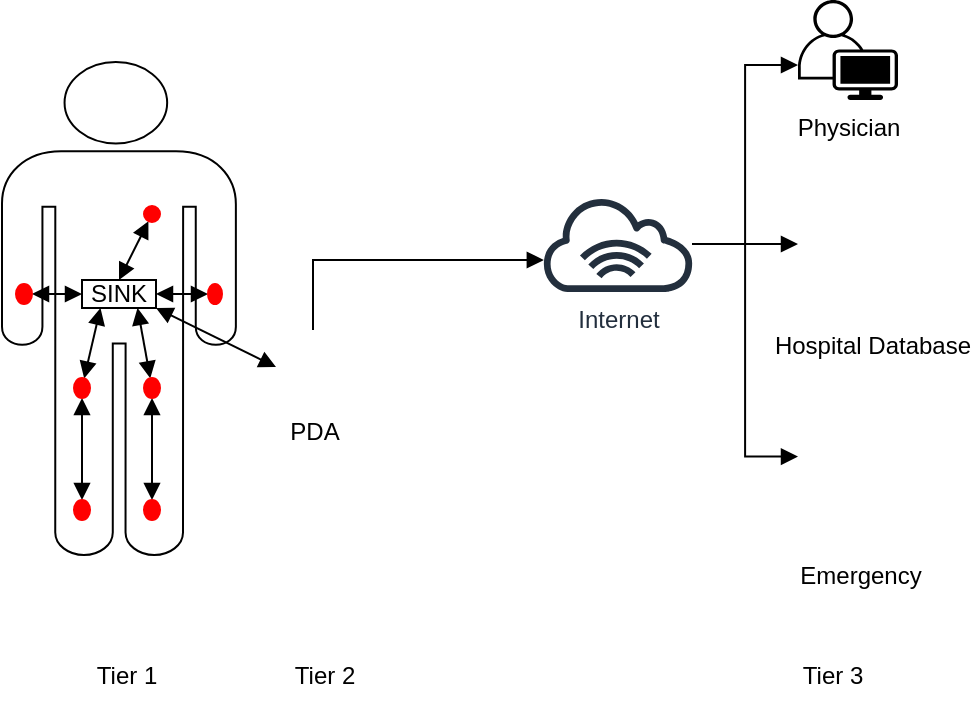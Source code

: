 <mxfile version="20.6.2" type="github">
  <diagram id="KdkBPKrEq4bngwRAP6pD" name="Page-1">
    <mxGraphModel dx="946" dy="614" grid="0" gridSize="10" guides="1" tooltips="1" connect="1" arrows="1" fold="1" page="1" pageScale="1" pageWidth="827" pageHeight="1169" math="0" shadow="0">
      <root>
        <mxCell id="0" />
        <mxCell id="1" parent="0" />
        <mxCell id="K7mLLM8VNK1RUqNP_vN0-10" value="Physician" style="points=[[0.35,0,0],[0.98,0.51,0],[1,0.71,0],[0.67,1,0],[0,0.795,0],[0,0.65,0]];verticalLabelPosition=bottom;sketch=0;html=1;verticalAlign=top;aspect=fixed;align=center;pointerEvents=1;shape=mxgraph.cisco19.user;fillColor=#000000;strokeColor=none;" parent="1" vertex="1">
          <mxGeometry x="628" y="74" width="50" height="50" as="geometry" />
        </mxCell>
        <mxCell id="K7mLLM8VNK1RUqNP_vN0-57" value="" style="shape=mxgraph.signs.people.man_1;html=1;pointerEvents=1;fillColor=#FFFFFF;strokeColor=default;verticalLabelPosition=bottom;verticalAlign=top;align=center;strokeWidth=1;fillStyle=solid;perimeterSpacing=4;" parent="1" vertex="1">
          <mxGeometry x="230" y="105" width="117" height="246.5" as="geometry" />
        </mxCell>
        <mxCell id="K7mLLM8VNK1RUqNP_vN0-67" style="edgeStyle=none;rounded=0;orthogonalLoop=1;jettySize=auto;html=1;startArrow=block;startFill=1;endArrow=block;endFill=1;entryX=0.5;entryY=1;entryDx=0;entryDy=0;" parent="1" source="K7mLLM8VNK1RUqNP_vN0-43" target="K7mLLM8VNK1RUqNP_vN0-60" edge="1">
          <mxGeometry relative="1" as="geometry">
            <mxPoint x="297" y="272" as="targetPoint" />
          </mxGeometry>
        </mxCell>
        <mxCell id="K7mLLM8VNK1RUqNP_vN0-43" value="" style="ellipse;fillColor=strokeColor;strokeColor=#FF0000;" parent="1" vertex="1">
          <mxGeometry x="301" y="324" width="8" height="10" as="geometry" />
        </mxCell>
        <mxCell id="K7mLLM8VNK1RUqNP_vN0-68" style="edgeStyle=none;rounded=0;orthogonalLoop=1;jettySize=auto;html=1;entryX=0.5;entryY=1;entryDx=0;entryDy=0;startArrow=block;startFill=1;endArrow=block;endFill=1;" parent="1" source="K7mLLM8VNK1RUqNP_vN0-47" target="K7mLLM8VNK1RUqNP_vN0-61" edge="1">
          <mxGeometry relative="1" as="geometry" />
        </mxCell>
        <mxCell id="K7mLLM8VNK1RUqNP_vN0-47" value="" style="ellipse;fillColor=strokeColor;strokeColor=#FF0000;" parent="1" vertex="1">
          <mxGeometry x="266" y="324" width="8" height="10" as="geometry" />
        </mxCell>
        <mxCell id="K7mLLM8VNK1RUqNP_vN0-66" style="edgeStyle=none;rounded=0;orthogonalLoop=1;jettySize=auto;html=1;entryX=0.5;entryY=0;entryDx=0;entryDy=0;startArrow=block;startFill=1;endArrow=block;endFill=1;" parent="1" source="K7mLLM8VNK1RUqNP_vN0-48" target="K7mLLM8VNK1RUqNP_vN0-62" edge="1">
          <mxGeometry relative="1" as="geometry" />
        </mxCell>
        <mxCell id="K7mLLM8VNK1RUqNP_vN0-48" value="" style="ellipse;fillColor=strokeColor;strokeColor=#FF0000;" parent="1" vertex="1">
          <mxGeometry x="301" y="177" width="8" height="8" as="geometry" />
        </mxCell>
        <mxCell id="K7mLLM8VNK1RUqNP_vN0-65" style="edgeStyle=none;rounded=0;orthogonalLoop=1;jettySize=auto;html=1;startArrow=block;startFill=1;endArrow=block;endFill=1;" parent="1" source="K7mLLM8VNK1RUqNP_vN0-49" target="K7mLLM8VNK1RUqNP_vN0-62" edge="1">
          <mxGeometry relative="1" as="geometry" />
        </mxCell>
        <mxCell id="K7mLLM8VNK1RUqNP_vN0-49" value="" style="ellipse;fillColor=strokeColor;strokeColor=#FF0000;" parent="1" vertex="1">
          <mxGeometry x="333" y="216" width="7" height="10" as="geometry" />
        </mxCell>
        <mxCell id="K7mLLM8VNK1RUqNP_vN0-64" style="edgeStyle=none;rounded=0;orthogonalLoop=1;jettySize=auto;html=1;exitX=1;exitY=0.5;exitDx=0;exitDy=0;entryX=0;entryY=0.5;entryDx=0;entryDy=0;startArrow=block;startFill=1;endArrow=block;endFill=1;" parent="1" source="K7mLLM8VNK1RUqNP_vN0-50" target="K7mLLM8VNK1RUqNP_vN0-62" edge="1">
          <mxGeometry relative="1" as="geometry" />
        </mxCell>
        <mxCell id="K7mLLM8VNK1RUqNP_vN0-50" value="" style="ellipse;fillColor=strokeColor;strokeColor=#FF0000;" parent="1" vertex="1">
          <mxGeometry x="237" y="216" width="8" height="10" as="geometry" />
        </mxCell>
        <mxCell id="K7mLLM8VNK1RUqNP_vN0-70" style="edgeStyle=none;rounded=0;orthogonalLoop=1;jettySize=auto;html=1;entryX=0.75;entryY=1;entryDx=0;entryDy=0;startArrow=block;startFill=1;endArrow=block;endFill=1;" parent="1" source="K7mLLM8VNK1RUqNP_vN0-60" target="K7mLLM8VNK1RUqNP_vN0-62" edge="1">
          <mxGeometry relative="1" as="geometry" />
        </mxCell>
        <mxCell id="K7mLLM8VNK1RUqNP_vN0-60" value="" style="ellipse;fillColor=strokeColor;strokeColor=#FF0000;" parent="1" vertex="1">
          <mxGeometry x="301" y="263" width="8" height="10" as="geometry" />
        </mxCell>
        <mxCell id="K7mLLM8VNK1RUqNP_vN0-69" style="edgeStyle=none;rounded=0;orthogonalLoop=1;jettySize=auto;html=1;entryX=0.25;entryY=1;entryDx=0;entryDy=0;startArrow=block;startFill=1;endArrow=block;endFill=1;" parent="1" source="K7mLLM8VNK1RUqNP_vN0-61" target="K7mLLM8VNK1RUqNP_vN0-62" edge="1">
          <mxGeometry relative="1" as="geometry" />
        </mxCell>
        <mxCell id="K7mLLM8VNK1RUqNP_vN0-61" value="" style="ellipse;fillColor=strokeColor;strokeColor=#FF0000;" parent="1" vertex="1">
          <mxGeometry x="266" y="263" width="8" height="10" as="geometry" />
        </mxCell>
        <mxCell id="K7mLLM8VNK1RUqNP_vN0-76" style="rounded=0;orthogonalLoop=1;jettySize=auto;html=1;exitX=1;exitY=1;exitDx=0;exitDy=0;entryX=0;entryY=0.5;entryDx=0;entryDy=0;startArrow=block;startFill=1;endArrow=block;endFill=1;" parent="1" source="K7mLLM8VNK1RUqNP_vN0-62" target="K7mLLM8VNK1RUqNP_vN0-74" edge="1">
          <mxGeometry relative="1" as="geometry" />
        </mxCell>
        <mxCell id="K7mLLM8VNK1RUqNP_vN0-62" value="SINK" style="rounded=0;whiteSpace=wrap;html=1;fillStyle=solid;strokeColor=default;strokeWidth=1;fillColor=#FFFFFF;" parent="1" vertex="1">
          <mxGeometry x="270" y="214" width="37" height="14" as="geometry" />
        </mxCell>
        <mxCell id="K7mLLM8VNK1RUqNP_vN0-82" style="edgeStyle=orthogonalEdgeStyle;rounded=0;orthogonalLoop=1;jettySize=auto;html=1;startArrow=none;startFill=0;endArrow=block;endFill=1;" parent="1" source="K7mLLM8VNK1RUqNP_vN0-74" target="K7mLLM8VNK1RUqNP_vN0-78" edge="1">
          <mxGeometry relative="1" as="geometry">
            <mxPoint x="540" y="244" as="targetPoint" />
            <Array as="points">
              <mxPoint x="386" y="204" />
            </Array>
          </mxGeometry>
        </mxCell>
        <mxCell id="K7mLLM8VNK1RUqNP_vN0-74" value="PDA" style="shape=image;html=1;verticalAlign=top;verticalLabelPosition=bottom;labelBackgroundColor=#ffffff;imageAspect=0;aspect=fixed;image=https://cdn1.iconfinder.com/data/icons/DarkGlass_Reworked/128x128/devices/pda_black.png;fillStyle=solid;strokeColor=default;strokeWidth=1;fillColor=#000000;" parent="1" vertex="1">
          <mxGeometry x="367" y="239" width="37" height="37" as="geometry" />
        </mxCell>
        <mxCell id="K7mLLM8VNK1RUqNP_vN0-83" style="edgeStyle=orthogonalEdgeStyle;rounded=0;orthogonalLoop=1;jettySize=auto;html=1;entryX=0;entryY=0.65;entryDx=0;entryDy=0;entryPerimeter=0;startArrow=none;startFill=0;endArrow=block;endFill=1;" parent="1" source="K7mLLM8VNK1RUqNP_vN0-78" target="K7mLLM8VNK1RUqNP_vN0-10" edge="1">
          <mxGeometry relative="1" as="geometry" />
        </mxCell>
        <mxCell id="K7mLLM8VNK1RUqNP_vN0-84" style="edgeStyle=orthogonalEdgeStyle;rounded=0;orthogonalLoop=1;jettySize=auto;html=1;startArrow=none;startFill=0;endArrow=block;endFill=1;" parent="1" source="K7mLLM8VNK1RUqNP_vN0-78" target="K7mLLM8VNK1RUqNP_vN0-79" edge="1">
          <mxGeometry relative="1" as="geometry" />
        </mxCell>
        <mxCell id="K7mLLM8VNK1RUqNP_vN0-85" style="edgeStyle=orthogonalEdgeStyle;rounded=0;orthogonalLoop=1;jettySize=auto;html=1;entryX=0;entryY=0.25;entryDx=0;entryDy=0;startArrow=none;startFill=0;endArrow=block;endFill=1;" parent="1" source="K7mLLM8VNK1RUqNP_vN0-78" target="K7mLLM8VNK1RUqNP_vN0-81" edge="1">
          <mxGeometry relative="1" as="geometry" />
        </mxCell>
        <mxCell id="K7mLLM8VNK1RUqNP_vN0-78" value="Internet" style="sketch=0;outlineConnect=0;fontColor=#232F3E;gradientColor=none;fillColor=#232F3D;strokeColor=none;dashed=0;verticalLabelPosition=bottom;verticalAlign=top;align=center;html=1;fontSize=12;fontStyle=0;aspect=fixed;pointerEvents=1;shape=mxgraph.aws4.internet_alt1;fillStyle=solid;strokeWidth=1;" parent="1" vertex="1">
          <mxGeometry x="499" y="172" width="78" height="48" as="geometry" />
        </mxCell>
        <mxCell id="K7mLLM8VNK1RUqNP_vN0-79" value="Hospital Database" style="shape=image;html=1;verticalAlign=top;verticalLabelPosition=bottom;labelBackgroundColor=#ffffff;imageAspect=0;aspect=fixed;image=https://cdn2.iconfinder.com/data/icons/css-vol-2/24/organisation-128.png;fillStyle=solid;strokeColor=default;strokeWidth=1;fillColor=#000000;" parent="1" vertex="1">
          <mxGeometry x="628" y="159" width="74" height="74" as="geometry" />
        </mxCell>
        <mxCell id="K7mLLM8VNK1RUqNP_vN0-81" value="Emergency" style="shape=image;html=1;verticalAlign=top;verticalLabelPosition=bottom;labelBackgroundColor=#ffffff;imageAspect=0;aspect=fixed;image=https://cdn4.iconfinder.com/data/icons/aiga-symbol-signs/612/aiga_first_aid_bg-128.png;fillStyle=solid;strokeColor=default;strokeWidth=1;fillColor=#000000;" parent="1" vertex="1">
          <mxGeometry x="628" y="287" width="61" height="61" as="geometry" />
        </mxCell>
        <mxCell id="6DetATG0JLhXx_KVdzPv-1" value="Tier 1" style="text;html=1;align=center;verticalAlign=middle;resizable=0;points=[];autosize=1;strokeColor=none;fillColor=none;" vertex="1" parent="1">
          <mxGeometry x="268" y="399" width="48" height="26" as="geometry" />
        </mxCell>
        <mxCell id="6DetATG0JLhXx_KVdzPv-2" value="Tier 2" style="text;html=1;align=center;verticalAlign=middle;resizable=0;points=[];autosize=1;strokeColor=none;fillColor=none;" vertex="1" parent="1">
          <mxGeometry x="367" y="399" width="48" height="26" as="geometry" />
        </mxCell>
        <mxCell id="6DetATG0JLhXx_KVdzPv-3" value="Tier 3" style="text;html=1;align=center;verticalAlign=middle;resizable=0;points=[];autosize=1;strokeColor=none;fillColor=none;" vertex="1" parent="1">
          <mxGeometry x="621" y="399" width="48" height="26" as="geometry" />
        </mxCell>
      </root>
    </mxGraphModel>
  </diagram>
</mxfile>
